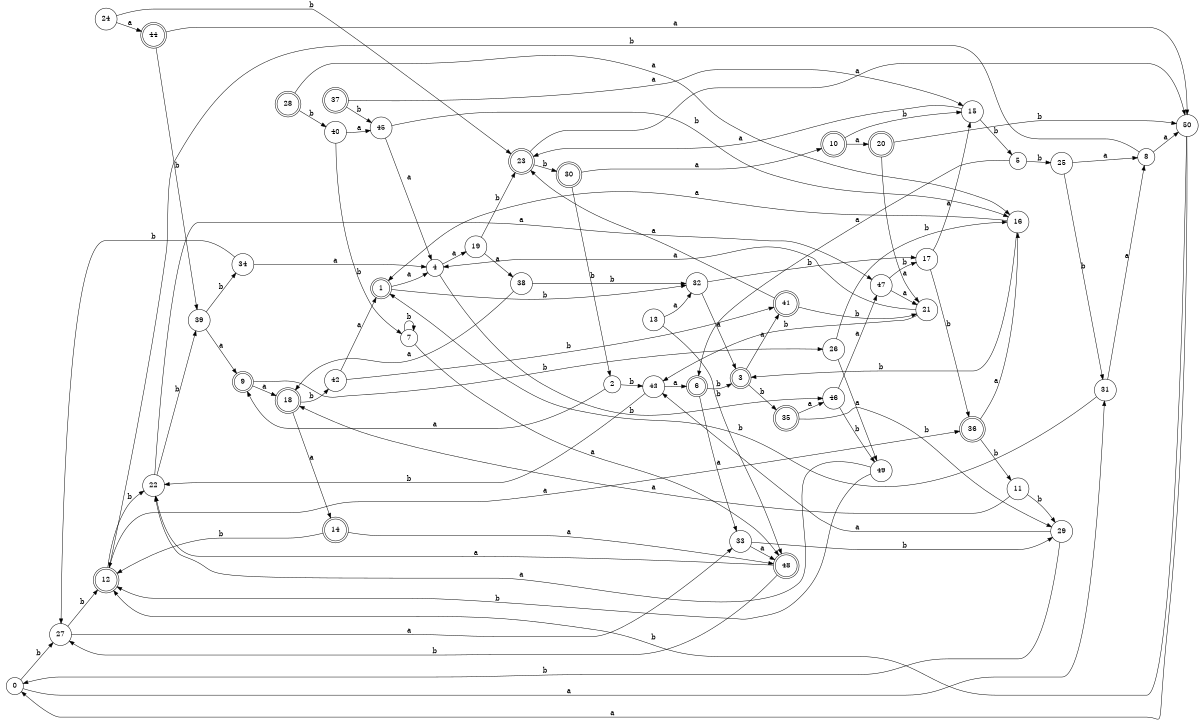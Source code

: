 digraph n41_5 {
__start0 [label="" shape="none"];

rankdir=LR;
size="8,5";

s0 [style="filled", color="black", fillcolor="white" shape="circle", label="0"];
s1 [style="rounded,filled", color="black", fillcolor="white" shape="doublecircle", label="1"];
s2 [style="filled", color="black", fillcolor="white" shape="circle", label="2"];
s3 [style="rounded,filled", color="black", fillcolor="white" shape="doublecircle", label="3"];
s4 [style="filled", color="black", fillcolor="white" shape="circle", label="4"];
s5 [style="filled", color="black", fillcolor="white" shape="circle", label="5"];
s6 [style="rounded,filled", color="black", fillcolor="white" shape="doublecircle", label="6"];
s7 [style="filled", color="black", fillcolor="white" shape="circle", label="7"];
s8 [style="filled", color="black", fillcolor="white" shape="circle", label="8"];
s9 [style="rounded,filled", color="black", fillcolor="white" shape="doublecircle", label="9"];
s10 [style="rounded,filled", color="black", fillcolor="white" shape="doublecircle", label="10"];
s11 [style="filled", color="black", fillcolor="white" shape="circle", label="11"];
s12 [style="rounded,filled", color="black", fillcolor="white" shape="doublecircle", label="12"];
s13 [style="filled", color="black", fillcolor="white" shape="circle", label="13"];
s14 [style="rounded,filled", color="black", fillcolor="white" shape="doublecircle", label="14"];
s15 [style="filled", color="black", fillcolor="white" shape="circle", label="15"];
s16 [style="filled", color="black", fillcolor="white" shape="circle", label="16"];
s17 [style="filled", color="black", fillcolor="white" shape="circle", label="17"];
s18 [style="rounded,filled", color="black", fillcolor="white" shape="doublecircle", label="18"];
s19 [style="filled", color="black", fillcolor="white" shape="circle", label="19"];
s20 [style="rounded,filled", color="black", fillcolor="white" shape="doublecircle", label="20"];
s21 [style="filled", color="black", fillcolor="white" shape="circle", label="21"];
s22 [style="filled", color="black", fillcolor="white" shape="circle", label="22"];
s23 [style="rounded,filled", color="black", fillcolor="white" shape="doublecircle", label="23"];
s24 [style="filled", color="black", fillcolor="white" shape="circle", label="24"];
s25 [style="filled", color="black", fillcolor="white" shape="circle", label="25"];
s26 [style="filled", color="black", fillcolor="white" shape="circle", label="26"];
s27 [style="filled", color="black", fillcolor="white" shape="circle", label="27"];
s28 [style="rounded,filled", color="black", fillcolor="white" shape="doublecircle", label="28"];
s29 [style="filled", color="black", fillcolor="white" shape="circle", label="29"];
s30 [style="rounded,filled", color="black", fillcolor="white" shape="doublecircle", label="30"];
s31 [style="filled", color="black", fillcolor="white" shape="circle", label="31"];
s32 [style="filled", color="black", fillcolor="white" shape="circle", label="32"];
s33 [style="filled", color="black", fillcolor="white" shape="circle", label="33"];
s34 [style="filled", color="black", fillcolor="white" shape="circle", label="34"];
s35 [style="rounded,filled", color="black", fillcolor="white" shape="doublecircle", label="35"];
s36 [style="rounded,filled", color="black", fillcolor="white" shape="doublecircle", label="36"];
s37 [style="rounded,filled", color="black", fillcolor="white" shape="doublecircle", label="37"];
s38 [style="filled", color="black", fillcolor="white" shape="circle", label="38"];
s39 [style="filled", color="black", fillcolor="white" shape="circle", label="39"];
s40 [style="filled", color="black", fillcolor="white" shape="circle", label="40"];
s41 [style="rounded,filled", color="black", fillcolor="white" shape="doublecircle", label="41"];
s42 [style="filled", color="black", fillcolor="white" shape="circle", label="42"];
s43 [style="filled", color="black", fillcolor="white" shape="circle", label="43"];
s44 [style="rounded,filled", color="black", fillcolor="white" shape="doublecircle", label="44"];
s45 [style="filled", color="black", fillcolor="white" shape="circle", label="45"];
s46 [style="filled", color="black", fillcolor="white" shape="circle", label="46"];
s47 [style="filled", color="black", fillcolor="white" shape="circle", label="47"];
s48 [style="rounded,filled", color="black", fillcolor="white" shape="doublecircle", label="48"];
s49 [style="filled", color="black", fillcolor="white" shape="circle", label="49"];
s50 [style="filled", color="black", fillcolor="white" shape="circle", label="50"];
s0 -> s31 [label="a"];
s0 -> s27 [label="b"];
s1 -> s4 [label="a"];
s1 -> s32 [label="b"];
s2 -> s9 [label="a"];
s2 -> s43 [label="b"];
s3 -> s41 [label="a"];
s3 -> s35 [label="b"];
s4 -> s19 [label="a"];
s4 -> s46 [label="b"];
s5 -> s6 [label="a"];
s5 -> s25 [label="b"];
s6 -> s33 [label="a"];
s6 -> s3 [label="b"];
s7 -> s48 [label="a"];
s7 -> s7 [label="b"];
s8 -> s50 [label="a"];
s8 -> s12 [label="b"];
s9 -> s18 [label="a"];
s9 -> s26 [label="b"];
s10 -> s20 [label="a"];
s10 -> s15 [label="b"];
s11 -> s18 [label="a"];
s11 -> s29 [label="b"];
s12 -> s36 [label="a"];
s12 -> s22 [label="b"];
s13 -> s32 [label="a"];
s13 -> s48 [label="b"];
s14 -> s48 [label="a"];
s14 -> s12 [label="b"];
s15 -> s23 [label="a"];
s15 -> s5 [label="b"];
s16 -> s1 [label="a"];
s16 -> s3 [label="b"];
s17 -> s15 [label="a"];
s17 -> s36 [label="b"];
s18 -> s14 [label="a"];
s18 -> s42 [label="b"];
s19 -> s38 [label="a"];
s19 -> s23 [label="b"];
s20 -> s21 [label="a"];
s20 -> s50 [label="b"];
s21 -> s4 [label="a"];
s21 -> s43 [label="b"];
s22 -> s47 [label="a"];
s22 -> s39 [label="b"];
s23 -> s50 [label="a"];
s23 -> s30 [label="b"];
s24 -> s44 [label="a"];
s24 -> s23 [label="b"];
s25 -> s8 [label="a"];
s25 -> s31 [label="b"];
s26 -> s49 [label="a"];
s26 -> s16 [label="b"];
s27 -> s33 [label="a"];
s27 -> s12 [label="b"];
s28 -> s16 [label="a"];
s28 -> s40 [label="b"];
s29 -> s43 [label="a"];
s29 -> s0 [label="b"];
s30 -> s10 [label="a"];
s30 -> s2 [label="b"];
s31 -> s8 [label="a"];
s31 -> s1 [label="b"];
s32 -> s3 [label="a"];
s32 -> s17 [label="b"];
s33 -> s48 [label="a"];
s33 -> s29 [label="b"];
s34 -> s4 [label="a"];
s34 -> s27 [label="b"];
s35 -> s46 [label="a"];
s35 -> s29 [label="b"];
s36 -> s16 [label="a"];
s36 -> s11 [label="b"];
s37 -> s15 [label="a"];
s37 -> s45 [label="b"];
s38 -> s18 [label="a"];
s38 -> s32 [label="b"];
s39 -> s9 [label="a"];
s39 -> s34 [label="b"];
s40 -> s45 [label="a"];
s40 -> s7 [label="b"];
s41 -> s23 [label="a"];
s41 -> s21 [label="b"];
s42 -> s1 [label="a"];
s42 -> s41 [label="b"];
s43 -> s6 [label="a"];
s43 -> s22 [label="b"];
s44 -> s50 [label="a"];
s44 -> s39 [label="b"];
s45 -> s4 [label="a"];
s45 -> s16 [label="b"];
s46 -> s47 [label="a"];
s46 -> s49 [label="b"];
s47 -> s21 [label="a"];
s47 -> s17 [label="b"];
s48 -> s22 [label="a"];
s48 -> s27 [label="b"];
s49 -> s22 [label="a"];
s49 -> s12 [label="b"];
s50 -> s0 [label="a"];
s50 -> s12 [label="b"];

}